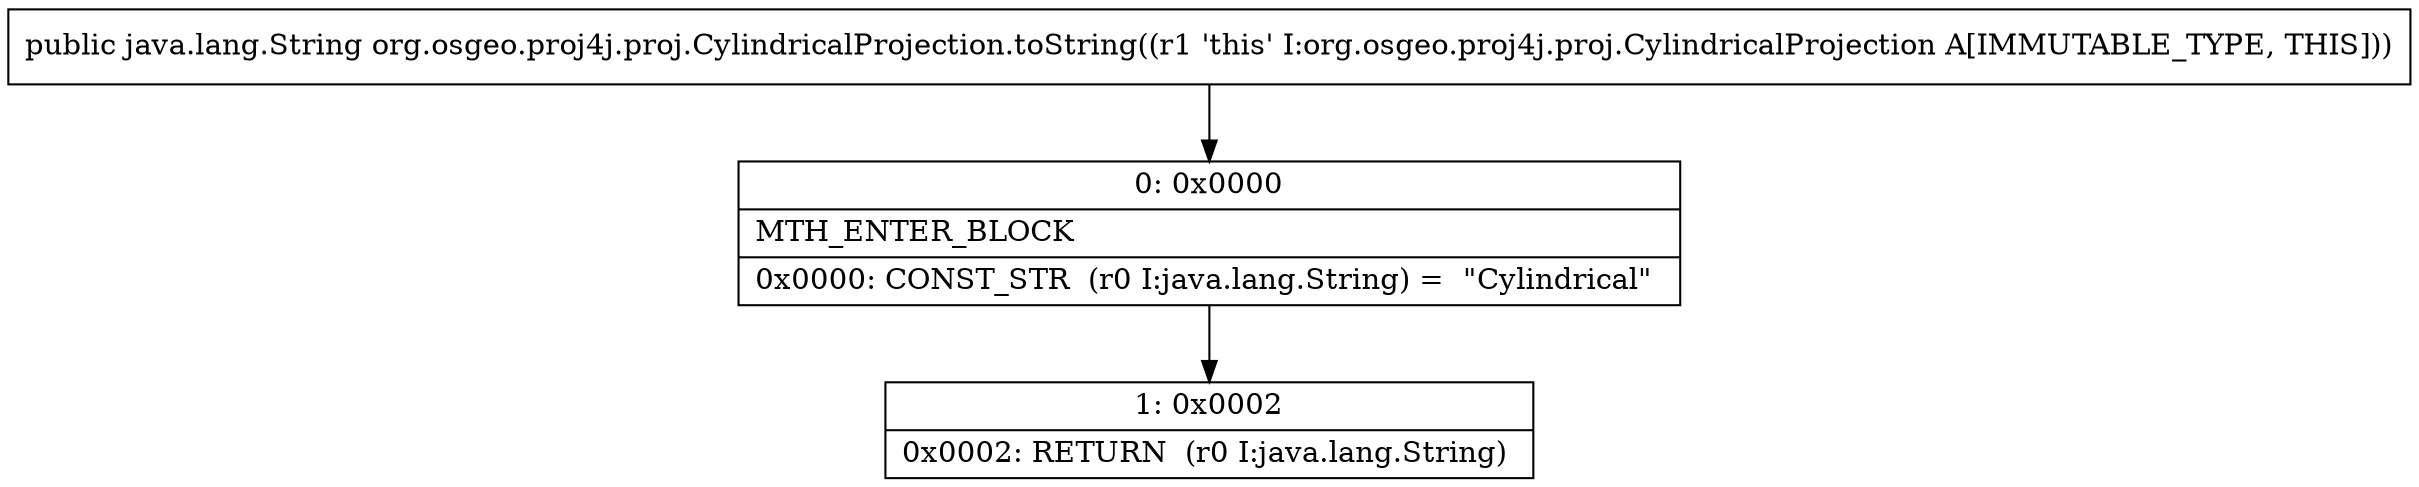 digraph "CFG fororg.osgeo.proj4j.proj.CylindricalProjection.toString()Ljava\/lang\/String;" {
Node_0 [shape=record,label="{0\:\ 0x0000|MTH_ENTER_BLOCK\l|0x0000: CONST_STR  (r0 I:java.lang.String) =  \"Cylindrical\" \l}"];
Node_1 [shape=record,label="{1\:\ 0x0002|0x0002: RETURN  (r0 I:java.lang.String) \l}"];
MethodNode[shape=record,label="{public java.lang.String org.osgeo.proj4j.proj.CylindricalProjection.toString((r1 'this' I:org.osgeo.proj4j.proj.CylindricalProjection A[IMMUTABLE_TYPE, THIS])) }"];
MethodNode -> Node_0;
Node_0 -> Node_1;
}

